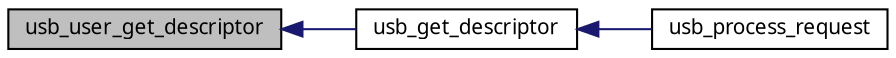 digraph G
{
  edge [fontname="FreeSans.ttf",fontsize=10,labelfontname="FreeSans.ttf",labelfontsize=10];
  node [fontname="FreeSans.ttf",fontsize=10,shape=record];
  rankdir=LR;
  Node1 [label="usb_user_get_descriptor",height=0.2,width=0.4,color="black", fillcolor="grey75", style="filled" fontcolor="black"];
  Node1 -> Node2 [dir=back,color="midnightblue",fontsize=10,style="solid",fontname="FreeSans.ttf"];
  Node2 [label="usb_get_descriptor",height=0.2,width=0.4,color="black", fillcolor="white", style="filled",URL="$a00044.html#2370f7b0fe3f3ddb58c7750725849e7a",tooltip="This function manages the GET DESCRIPTOR request."];
  Node2 -> Node3 [dir=back,color="midnightblue",fontsize=10,style="solid",fontname="FreeSans.ttf"];
  Node3 [label="usb_process_request",height=0.2,width=0.4,color="black", fillcolor="white", style="filled",URL="$a00074.html#g3a56939c3d898bcbbc8208297dccfe93"];
}
